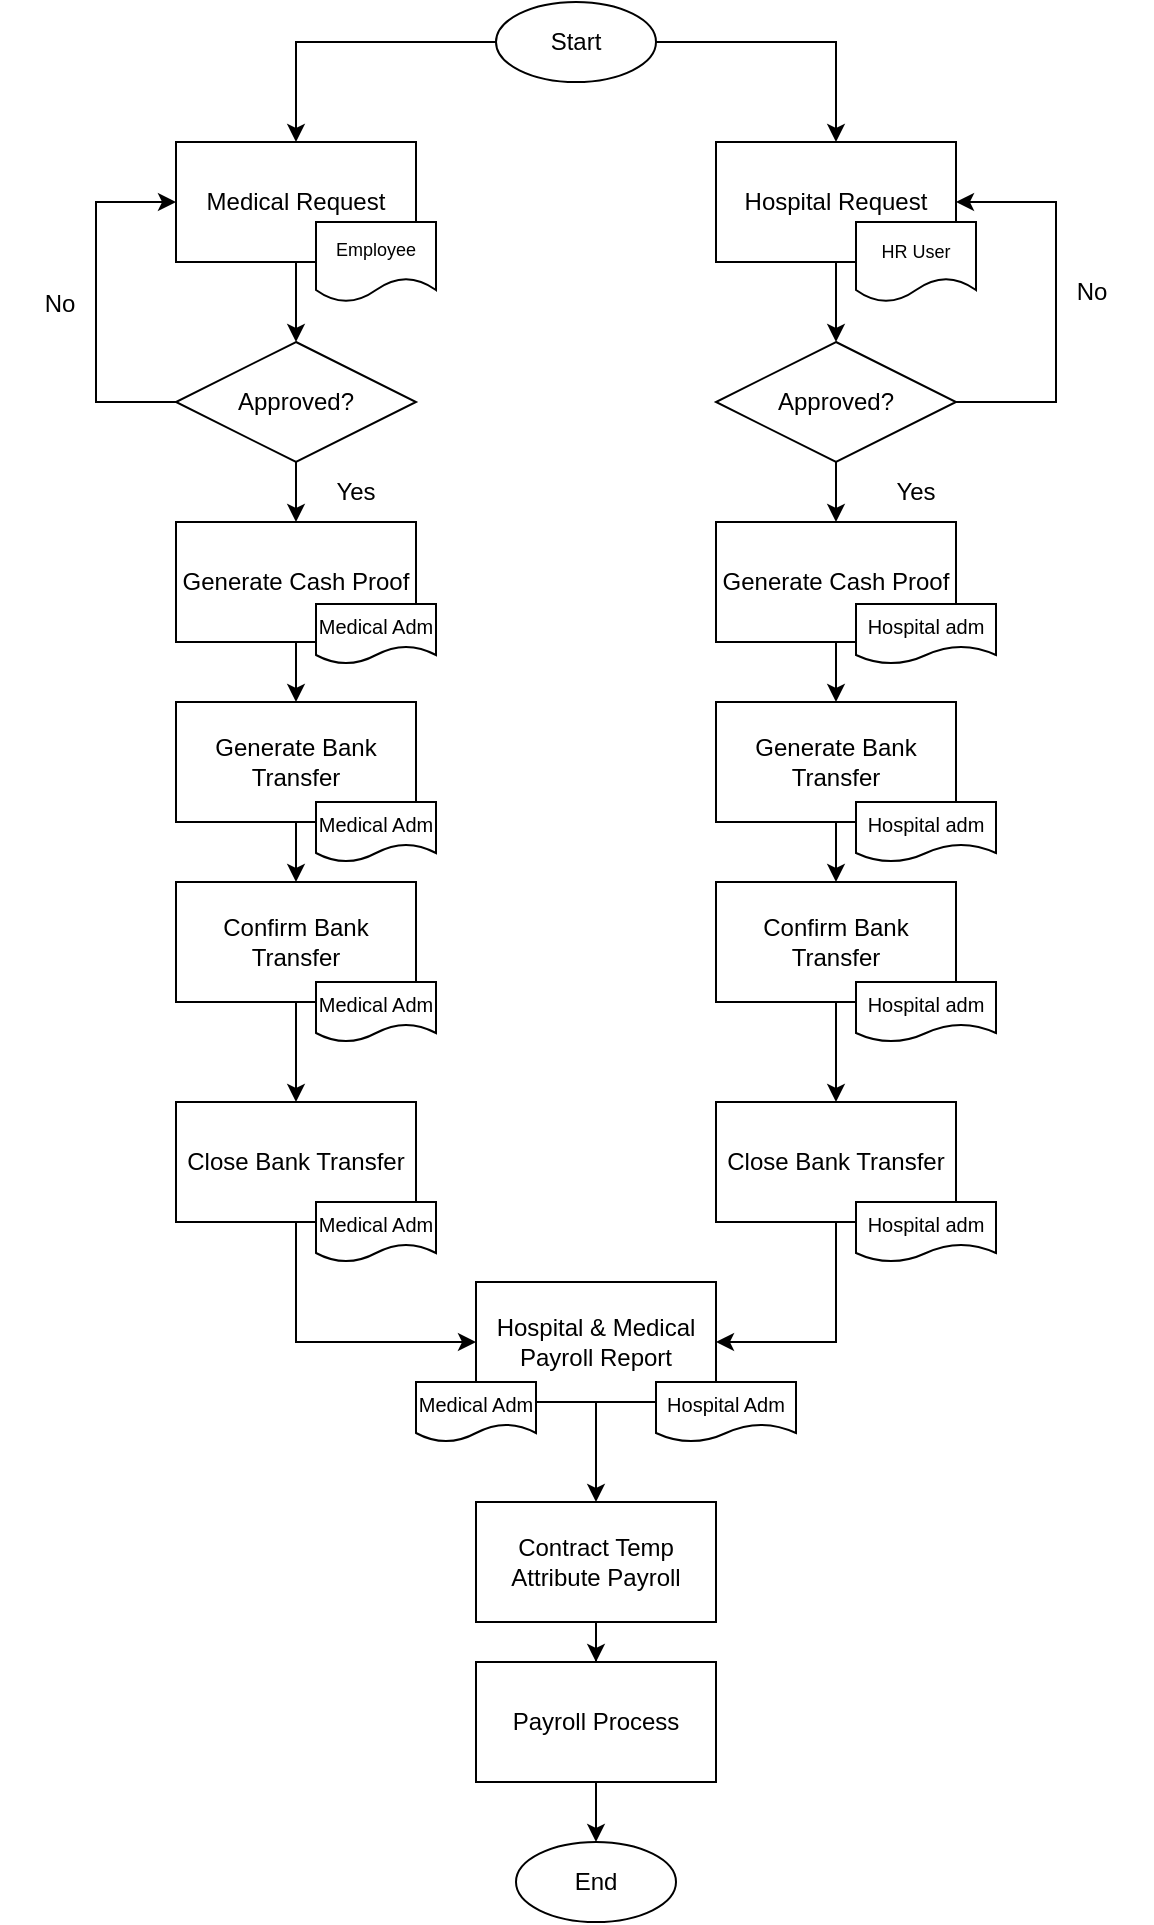 <mxfile version="21.0.2" type="github">
  <diagram name="Page-1" id="acsS1jJRG9vaDXG1VXjJ">
    <mxGraphModel dx="836" dy="486" grid="1" gridSize="10" guides="1" tooltips="1" connect="1" arrows="1" fold="1" page="1" pageScale="1" pageWidth="850" pageHeight="1100" math="0" shadow="0">
      <root>
        <mxCell id="0" />
        <mxCell id="1" parent="0" />
        <mxCell id="3LhdG9QH1c0bQ25rFq1M-43" style="edgeStyle=orthogonalEdgeStyle;rounded=0;orthogonalLoop=1;jettySize=auto;html=1;entryX=0.5;entryY=0;entryDx=0;entryDy=0;" edge="1" parent="1" source="3LhdG9QH1c0bQ25rFq1M-1" target="3LhdG9QH1c0bQ25rFq1M-3">
          <mxGeometry relative="1" as="geometry" />
        </mxCell>
        <mxCell id="3LhdG9QH1c0bQ25rFq1M-44" style="edgeStyle=orthogonalEdgeStyle;rounded=0;orthogonalLoop=1;jettySize=auto;html=1;entryX=0.5;entryY=0;entryDx=0;entryDy=0;" edge="1" parent="1" source="3LhdG9QH1c0bQ25rFq1M-1" target="3LhdG9QH1c0bQ25rFq1M-2">
          <mxGeometry relative="1" as="geometry" />
        </mxCell>
        <mxCell id="3LhdG9QH1c0bQ25rFq1M-1" value="Start" style="ellipse;whiteSpace=wrap;html=1;" vertex="1" parent="1">
          <mxGeometry x="340" y="260" width="80" height="40" as="geometry" />
        </mxCell>
        <mxCell id="3LhdG9QH1c0bQ25rFq1M-8" value="" style="edgeStyle=orthogonalEdgeStyle;rounded=0;orthogonalLoop=1;jettySize=auto;html=1;" edge="1" parent="1" source="3LhdG9QH1c0bQ25rFq1M-2" target="3LhdG9QH1c0bQ25rFq1M-7">
          <mxGeometry relative="1" as="geometry" />
        </mxCell>
        <mxCell id="3LhdG9QH1c0bQ25rFq1M-2" value="Medical Request" style="rounded=0;whiteSpace=wrap;html=1;" vertex="1" parent="1">
          <mxGeometry x="180" y="330" width="120" height="60" as="geometry" />
        </mxCell>
        <mxCell id="3LhdG9QH1c0bQ25rFq1M-26" value="" style="edgeStyle=orthogonalEdgeStyle;rounded=0;orthogonalLoop=1;jettySize=auto;html=1;" edge="1" parent="1" source="3LhdG9QH1c0bQ25rFq1M-3" target="3LhdG9QH1c0bQ25rFq1M-25">
          <mxGeometry relative="1" as="geometry" />
        </mxCell>
        <mxCell id="3LhdG9QH1c0bQ25rFq1M-3" value="Hospital Request" style="rounded=0;whiteSpace=wrap;html=1;" vertex="1" parent="1">
          <mxGeometry x="450" y="330" width="120" height="60" as="geometry" />
        </mxCell>
        <mxCell id="3LhdG9QH1c0bQ25rFq1M-4" value="Employee" style="shape=document;whiteSpace=wrap;html=1;boundedLbl=1;fontSize=9;" vertex="1" parent="1">
          <mxGeometry x="250" y="370" width="60" height="40" as="geometry" />
        </mxCell>
        <mxCell id="3LhdG9QH1c0bQ25rFq1M-6" value="&lt;font style=&quot;font-size: 9px;&quot;&gt;HR User&lt;/font&gt;" style="shape=document;whiteSpace=wrap;html=1;boundedLbl=1;" vertex="1" parent="1">
          <mxGeometry x="520" y="370" width="60" height="40" as="geometry" />
        </mxCell>
        <mxCell id="3LhdG9QH1c0bQ25rFq1M-10" value="" style="edgeStyle=orthogonalEdgeStyle;rounded=0;orthogonalLoop=1;jettySize=auto;html=1;" edge="1" parent="1" source="3LhdG9QH1c0bQ25rFq1M-7" target="3LhdG9QH1c0bQ25rFq1M-9">
          <mxGeometry relative="1" as="geometry" />
        </mxCell>
        <mxCell id="3LhdG9QH1c0bQ25rFq1M-52" style="edgeStyle=orthogonalEdgeStyle;rounded=0;orthogonalLoop=1;jettySize=auto;html=1;entryX=0;entryY=0.5;entryDx=0;entryDy=0;" edge="1" parent="1" source="3LhdG9QH1c0bQ25rFq1M-7" target="3LhdG9QH1c0bQ25rFq1M-2">
          <mxGeometry relative="1" as="geometry">
            <Array as="points">
              <mxPoint x="140" y="460" />
              <mxPoint x="140" y="360" />
            </Array>
          </mxGeometry>
        </mxCell>
        <mxCell id="3LhdG9QH1c0bQ25rFq1M-7" value="Approved?" style="rhombus;whiteSpace=wrap;html=1;rounded=0;" vertex="1" parent="1">
          <mxGeometry x="180" y="430" width="120" height="60" as="geometry" />
        </mxCell>
        <mxCell id="3LhdG9QH1c0bQ25rFq1M-12" value="" style="edgeStyle=orthogonalEdgeStyle;rounded=0;orthogonalLoop=1;jettySize=auto;html=1;" edge="1" parent="1" source="3LhdG9QH1c0bQ25rFq1M-9" target="3LhdG9QH1c0bQ25rFq1M-11">
          <mxGeometry relative="1" as="geometry" />
        </mxCell>
        <mxCell id="3LhdG9QH1c0bQ25rFq1M-9" value="Generate Cash Proof" style="whiteSpace=wrap;html=1;rounded=0;" vertex="1" parent="1">
          <mxGeometry x="180" y="520" width="120" height="60" as="geometry" />
        </mxCell>
        <mxCell id="3LhdG9QH1c0bQ25rFq1M-14" value="" style="edgeStyle=orthogonalEdgeStyle;rounded=0;orthogonalLoop=1;jettySize=auto;html=1;" edge="1" parent="1" source="3LhdG9QH1c0bQ25rFq1M-11" target="3LhdG9QH1c0bQ25rFq1M-13">
          <mxGeometry relative="1" as="geometry" />
        </mxCell>
        <mxCell id="3LhdG9QH1c0bQ25rFq1M-11" value="Generate Bank Transfer" style="whiteSpace=wrap;html=1;rounded=0;" vertex="1" parent="1">
          <mxGeometry x="180" y="610" width="120" height="60" as="geometry" />
        </mxCell>
        <mxCell id="3LhdG9QH1c0bQ25rFq1M-16" value="" style="edgeStyle=orthogonalEdgeStyle;rounded=0;orthogonalLoop=1;jettySize=auto;html=1;entryX=0.5;entryY=0;entryDx=0;entryDy=0;" edge="1" parent="1" source="3LhdG9QH1c0bQ25rFq1M-13" target="3LhdG9QH1c0bQ25rFq1M-57">
          <mxGeometry relative="1" as="geometry">
            <Array as="points" />
          </mxGeometry>
        </mxCell>
        <mxCell id="3LhdG9QH1c0bQ25rFq1M-13" value="Confirm Bank Transfer" style="whiteSpace=wrap;html=1;rounded=0;" vertex="1" parent="1">
          <mxGeometry x="180" y="700" width="120" height="60" as="geometry" />
        </mxCell>
        <mxCell id="3LhdG9QH1c0bQ25rFq1M-46" value="" style="edgeStyle=orthogonalEdgeStyle;rounded=0;orthogonalLoop=1;jettySize=auto;html=1;" edge="1" parent="1" source="3LhdG9QH1c0bQ25rFq1M-15" target="3LhdG9QH1c0bQ25rFq1M-45">
          <mxGeometry relative="1" as="geometry" />
        </mxCell>
        <mxCell id="3LhdG9QH1c0bQ25rFq1M-15" value="Hospital &amp;amp; Medical Payroll Report" style="whiteSpace=wrap;html=1;rounded=0;" vertex="1" parent="1">
          <mxGeometry x="330" y="900" width="120" height="60" as="geometry" />
        </mxCell>
        <mxCell id="3LhdG9QH1c0bQ25rFq1M-17" value="&lt;font size=&quot;1&quot;&gt;Medical Adm&lt;/font&gt;" style="shape=document;whiteSpace=wrap;html=1;boundedLbl=1;" vertex="1" parent="1">
          <mxGeometry x="250" y="561" width="60" height="30" as="geometry" />
        </mxCell>
        <mxCell id="3LhdG9QH1c0bQ25rFq1M-18" value="&lt;font size=&quot;1&quot;&gt;Medical Adm&lt;/font&gt;" style="shape=document;whiteSpace=wrap;html=1;boundedLbl=1;" vertex="1" parent="1">
          <mxGeometry x="250" y="660" width="60" height="30" as="geometry" />
        </mxCell>
        <mxCell id="3LhdG9QH1c0bQ25rFq1M-19" value="&lt;font size=&quot;1&quot;&gt;Medical Adm&lt;/font&gt;" style="shape=document;whiteSpace=wrap;html=1;boundedLbl=1;" vertex="1" parent="1">
          <mxGeometry x="250" y="750" width="60" height="30" as="geometry" />
        </mxCell>
        <mxCell id="3LhdG9QH1c0bQ25rFq1M-20" value="&lt;font size=&quot;1&quot;&gt;Medical Adm&lt;/font&gt;" style="shape=document;whiteSpace=wrap;html=1;boundedLbl=1;" vertex="1" parent="1">
          <mxGeometry x="300" y="950" width="60" height="30" as="geometry" />
        </mxCell>
        <mxCell id="3LhdG9QH1c0bQ25rFq1M-21" value="&lt;font size=&quot;1&quot;&gt;Hospital Adm&lt;/font&gt;" style="shape=document;whiteSpace=wrap;html=1;boundedLbl=1;" vertex="1" parent="1">
          <mxGeometry x="420" y="950" width="70" height="30" as="geometry" />
        </mxCell>
        <mxCell id="3LhdG9QH1c0bQ25rFq1M-39" style="edgeStyle=orthogonalEdgeStyle;rounded=0;orthogonalLoop=1;jettySize=auto;html=1;entryX=0.5;entryY=0;entryDx=0;entryDy=0;" edge="1" parent="1" source="3LhdG9QH1c0bQ25rFq1M-25" target="3LhdG9QH1c0bQ25rFq1M-30">
          <mxGeometry relative="1" as="geometry" />
        </mxCell>
        <mxCell id="3LhdG9QH1c0bQ25rFq1M-51" style="edgeStyle=orthogonalEdgeStyle;rounded=0;orthogonalLoop=1;jettySize=auto;html=1;entryX=1;entryY=0.5;entryDx=0;entryDy=0;" edge="1" parent="1" source="3LhdG9QH1c0bQ25rFq1M-25" target="3LhdG9QH1c0bQ25rFq1M-3">
          <mxGeometry relative="1" as="geometry">
            <Array as="points">
              <mxPoint x="620" y="460" />
              <mxPoint x="620" y="360" />
            </Array>
          </mxGeometry>
        </mxCell>
        <mxCell id="3LhdG9QH1c0bQ25rFq1M-25" value="Approved?" style="rhombus;whiteSpace=wrap;html=1;rounded=0;" vertex="1" parent="1">
          <mxGeometry x="450" y="430" width="120" height="60" as="geometry" />
        </mxCell>
        <mxCell id="3LhdG9QH1c0bQ25rFq1M-29" value="" style="edgeStyle=orthogonalEdgeStyle;rounded=0;orthogonalLoop=1;jettySize=auto;html=1;" edge="1" parent="1" source="3LhdG9QH1c0bQ25rFq1M-30" target="3LhdG9QH1c0bQ25rFq1M-32">
          <mxGeometry relative="1" as="geometry" />
        </mxCell>
        <mxCell id="3LhdG9QH1c0bQ25rFq1M-30" value="Generate Cash Proof" style="whiteSpace=wrap;html=1;rounded=0;" vertex="1" parent="1">
          <mxGeometry x="450" y="520" width="120" height="60" as="geometry" />
        </mxCell>
        <mxCell id="3LhdG9QH1c0bQ25rFq1M-31" value="" style="edgeStyle=orthogonalEdgeStyle;rounded=0;orthogonalLoop=1;jettySize=auto;html=1;" edge="1" parent="1" source="3LhdG9QH1c0bQ25rFq1M-32" target="3LhdG9QH1c0bQ25rFq1M-33">
          <mxGeometry relative="1" as="geometry" />
        </mxCell>
        <mxCell id="3LhdG9QH1c0bQ25rFq1M-32" value="Generate Bank Transfer" style="whiteSpace=wrap;html=1;rounded=0;" vertex="1" parent="1">
          <mxGeometry x="450" y="610" width="120" height="60" as="geometry" />
        </mxCell>
        <mxCell id="3LhdG9QH1c0bQ25rFq1M-42" style="edgeStyle=orthogonalEdgeStyle;rounded=0;orthogonalLoop=1;jettySize=auto;html=1;entryX=0.5;entryY=0;entryDx=0;entryDy=0;" edge="1" parent="1" source="3LhdG9QH1c0bQ25rFq1M-33" target="3LhdG9QH1c0bQ25rFq1M-60">
          <mxGeometry relative="1" as="geometry" />
        </mxCell>
        <mxCell id="3LhdG9QH1c0bQ25rFq1M-33" value="Confirm Bank Transfer" style="whiteSpace=wrap;html=1;rounded=0;" vertex="1" parent="1">
          <mxGeometry x="450" y="700" width="120" height="60" as="geometry" />
        </mxCell>
        <mxCell id="3LhdG9QH1c0bQ25rFq1M-34" value="&lt;font size=&quot;1&quot;&gt;Hospital adm&lt;/font&gt;" style="shape=document;whiteSpace=wrap;html=1;boundedLbl=1;" vertex="1" parent="1">
          <mxGeometry x="520" y="561" width="70" height="30" as="geometry" />
        </mxCell>
        <mxCell id="3LhdG9QH1c0bQ25rFq1M-40" value="&lt;font size=&quot;1&quot;&gt;Hospital adm&lt;/font&gt;" style="shape=document;whiteSpace=wrap;html=1;boundedLbl=1;" vertex="1" parent="1">
          <mxGeometry x="520" y="660" width="70" height="30" as="geometry" />
        </mxCell>
        <mxCell id="3LhdG9QH1c0bQ25rFq1M-41" value="&lt;font size=&quot;1&quot;&gt;Hospital adm&lt;/font&gt;" style="shape=document;whiteSpace=wrap;html=1;boundedLbl=1;" vertex="1" parent="1">
          <mxGeometry x="520" y="750" width="70" height="30" as="geometry" />
        </mxCell>
        <mxCell id="3LhdG9QH1c0bQ25rFq1M-48" value="" style="edgeStyle=orthogonalEdgeStyle;rounded=0;orthogonalLoop=1;jettySize=auto;html=1;" edge="1" parent="1" source="3LhdG9QH1c0bQ25rFq1M-45" target="3LhdG9QH1c0bQ25rFq1M-47">
          <mxGeometry relative="1" as="geometry" />
        </mxCell>
        <mxCell id="3LhdG9QH1c0bQ25rFq1M-45" value="Contract Temp Attribute Payroll" style="whiteSpace=wrap;html=1;rounded=0;" vertex="1" parent="1">
          <mxGeometry x="330" y="1010" width="120" height="60" as="geometry" />
        </mxCell>
        <mxCell id="3LhdG9QH1c0bQ25rFq1M-50" value="" style="edgeStyle=orthogonalEdgeStyle;rounded=0;orthogonalLoop=1;jettySize=auto;html=1;" edge="1" parent="1" source="3LhdG9QH1c0bQ25rFq1M-47" target="3LhdG9QH1c0bQ25rFq1M-49">
          <mxGeometry relative="1" as="geometry" />
        </mxCell>
        <mxCell id="3LhdG9QH1c0bQ25rFq1M-47" value="Payroll Process" style="whiteSpace=wrap;html=1;rounded=0;" vertex="1" parent="1">
          <mxGeometry x="330" y="1090" width="120" height="60" as="geometry" />
        </mxCell>
        <mxCell id="3LhdG9QH1c0bQ25rFq1M-49" value="End" style="ellipse;whiteSpace=wrap;html=1;" vertex="1" parent="1">
          <mxGeometry x="350" y="1180" width="80" height="40" as="geometry" />
        </mxCell>
        <mxCell id="3LhdG9QH1c0bQ25rFq1M-53" value="Yes" style="text;html=1;strokeColor=none;fillColor=none;align=center;verticalAlign=middle;whiteSpace=wrap;rounded=0;" vertex="1" parent="1">
          <mxGeometry x="240" y="490" width="60" height="30" as="geometry" />
        </mxCell>
        <mxCell id="3LhdG9QH1c0bQ25rFq1M-54" value="Yes" style="text;html=1;strokeColor=none;fillColor=none;align=center;verticalAlign=middle;whiteSpace=wrap;rounded=0;" vertex="1" parent="1">
          <mxGeometry x="520" y="490" width="60" height="30" as="geometry" />
        </mxCell>
        <mxCell id="3LhdG9QH1c0bQ25rFq1M-55" value="No" style="text;html=1;strokeColor=none;fillColor=none;align=center;verticalAlign=middle;whiteSpace=wrap;rounded=0;" vertex="1" parent="1">
          <mxGeometry x="608" y="390" width="60" height="30" as="geometry" />
        </mxCell>
        <mxCell id="3LhdG9QH1c0bQ25rFq1M-56" value="No" style="text;html=1;strokeColor=none;fillColor=none;align=center;verticalAlign=middle;whiteSpace=wrap;rounded=0;" vertex="1" parent="1">
          <mxGeometry x="92" y="396" width="60" height="30" as="geometry" />
        </mxCell>
        <mxCell id="3LhdG9QH1c0bQ25rFq1M-59" style="edgeStyle=orthogonalEdgeStyle;rounded=0;orthogonalLoop=1;jettySize=auto;html=1;entryX=0;entryY=0.5;entryDx=0;entryDy=0;" edge="1" parent="1" source="3LhdG9QH1c0bQ25rFq1M-57" target="3LhdG9QH1c0bQ25rFq1M-15">
          <mxGeometry relative="1" as="geometry">
            <Array as="points">
              <mxPoint x="240" y="930" />
            </Array>
          </mxGeometry>
        </mxCell>
        <mxCell id="3LhdG9QH1c0bQ25rFq1M-57" value="Close Bank Transfer" style="whiteSpace=wrap;html=1;rounded=0;" vertex="1" parent="1">
          <mxGeometry x="180" y="810" width="120" height="60" as="geometry" />
        </mxCell>
        <mxCell id="3LhdG9QH1c0bQ25rFq1M-58" value="&lt;font size=&quot;1&quot;&gt;Medical Adm&lt;/font&gt;" style="shape=document;whiteSpace=wrap;html=1;boundedLbl=1;" vertex="1" parent="1">
          <mxGeometry x="250" y="860" width="60" height="30" as="geometry" />
        </mxCell>
        <mxCell id="3LhdG9QH1c0bQ25rFq1M-61" style="edgeStyle=orthogonalEdgeStyle;rounded=0;orthogonalLoop=1;jettySize=auto;html=1;entryX=1;entryY=0.5;entryDx=0;entryDy=0;" edge="1" parent="1" source="3LhdG9QH1c0bQ25rFq1M-60" target="3LhdG9QH1c0bQ25rFq1M-15">
          <mxGeometry relative="1" as="geometry" />
        </mxCell>
        <mxCell id="3LhdG9QH1c0bQ25rFq1M-60" value="Close Bank Transfer" style="whiteSpace=wrap;html=1;rounded=0;" vertex="1" parent="1">
          <mxGeometry x="450" y="810" width="120" height="60" as="geometry" />
        </mxCell>
        <mxCell id="3LhdG9QH1c0bQ25rFq1M-62" value="&lt;font size=&quot;1&quot;&gt;Hospital adm&lt;/font&gt;" style="shape=document;whiteSpace=wrap;html=1;boundedLbl=1;" vertex="1" parent="1">
          <mxGeometry x="520" y="860" width="70" height="30" as="geometry" />
        </mxCell>
      </root>
    </mxGraphModel>
  </diagram>
</mxfile>
